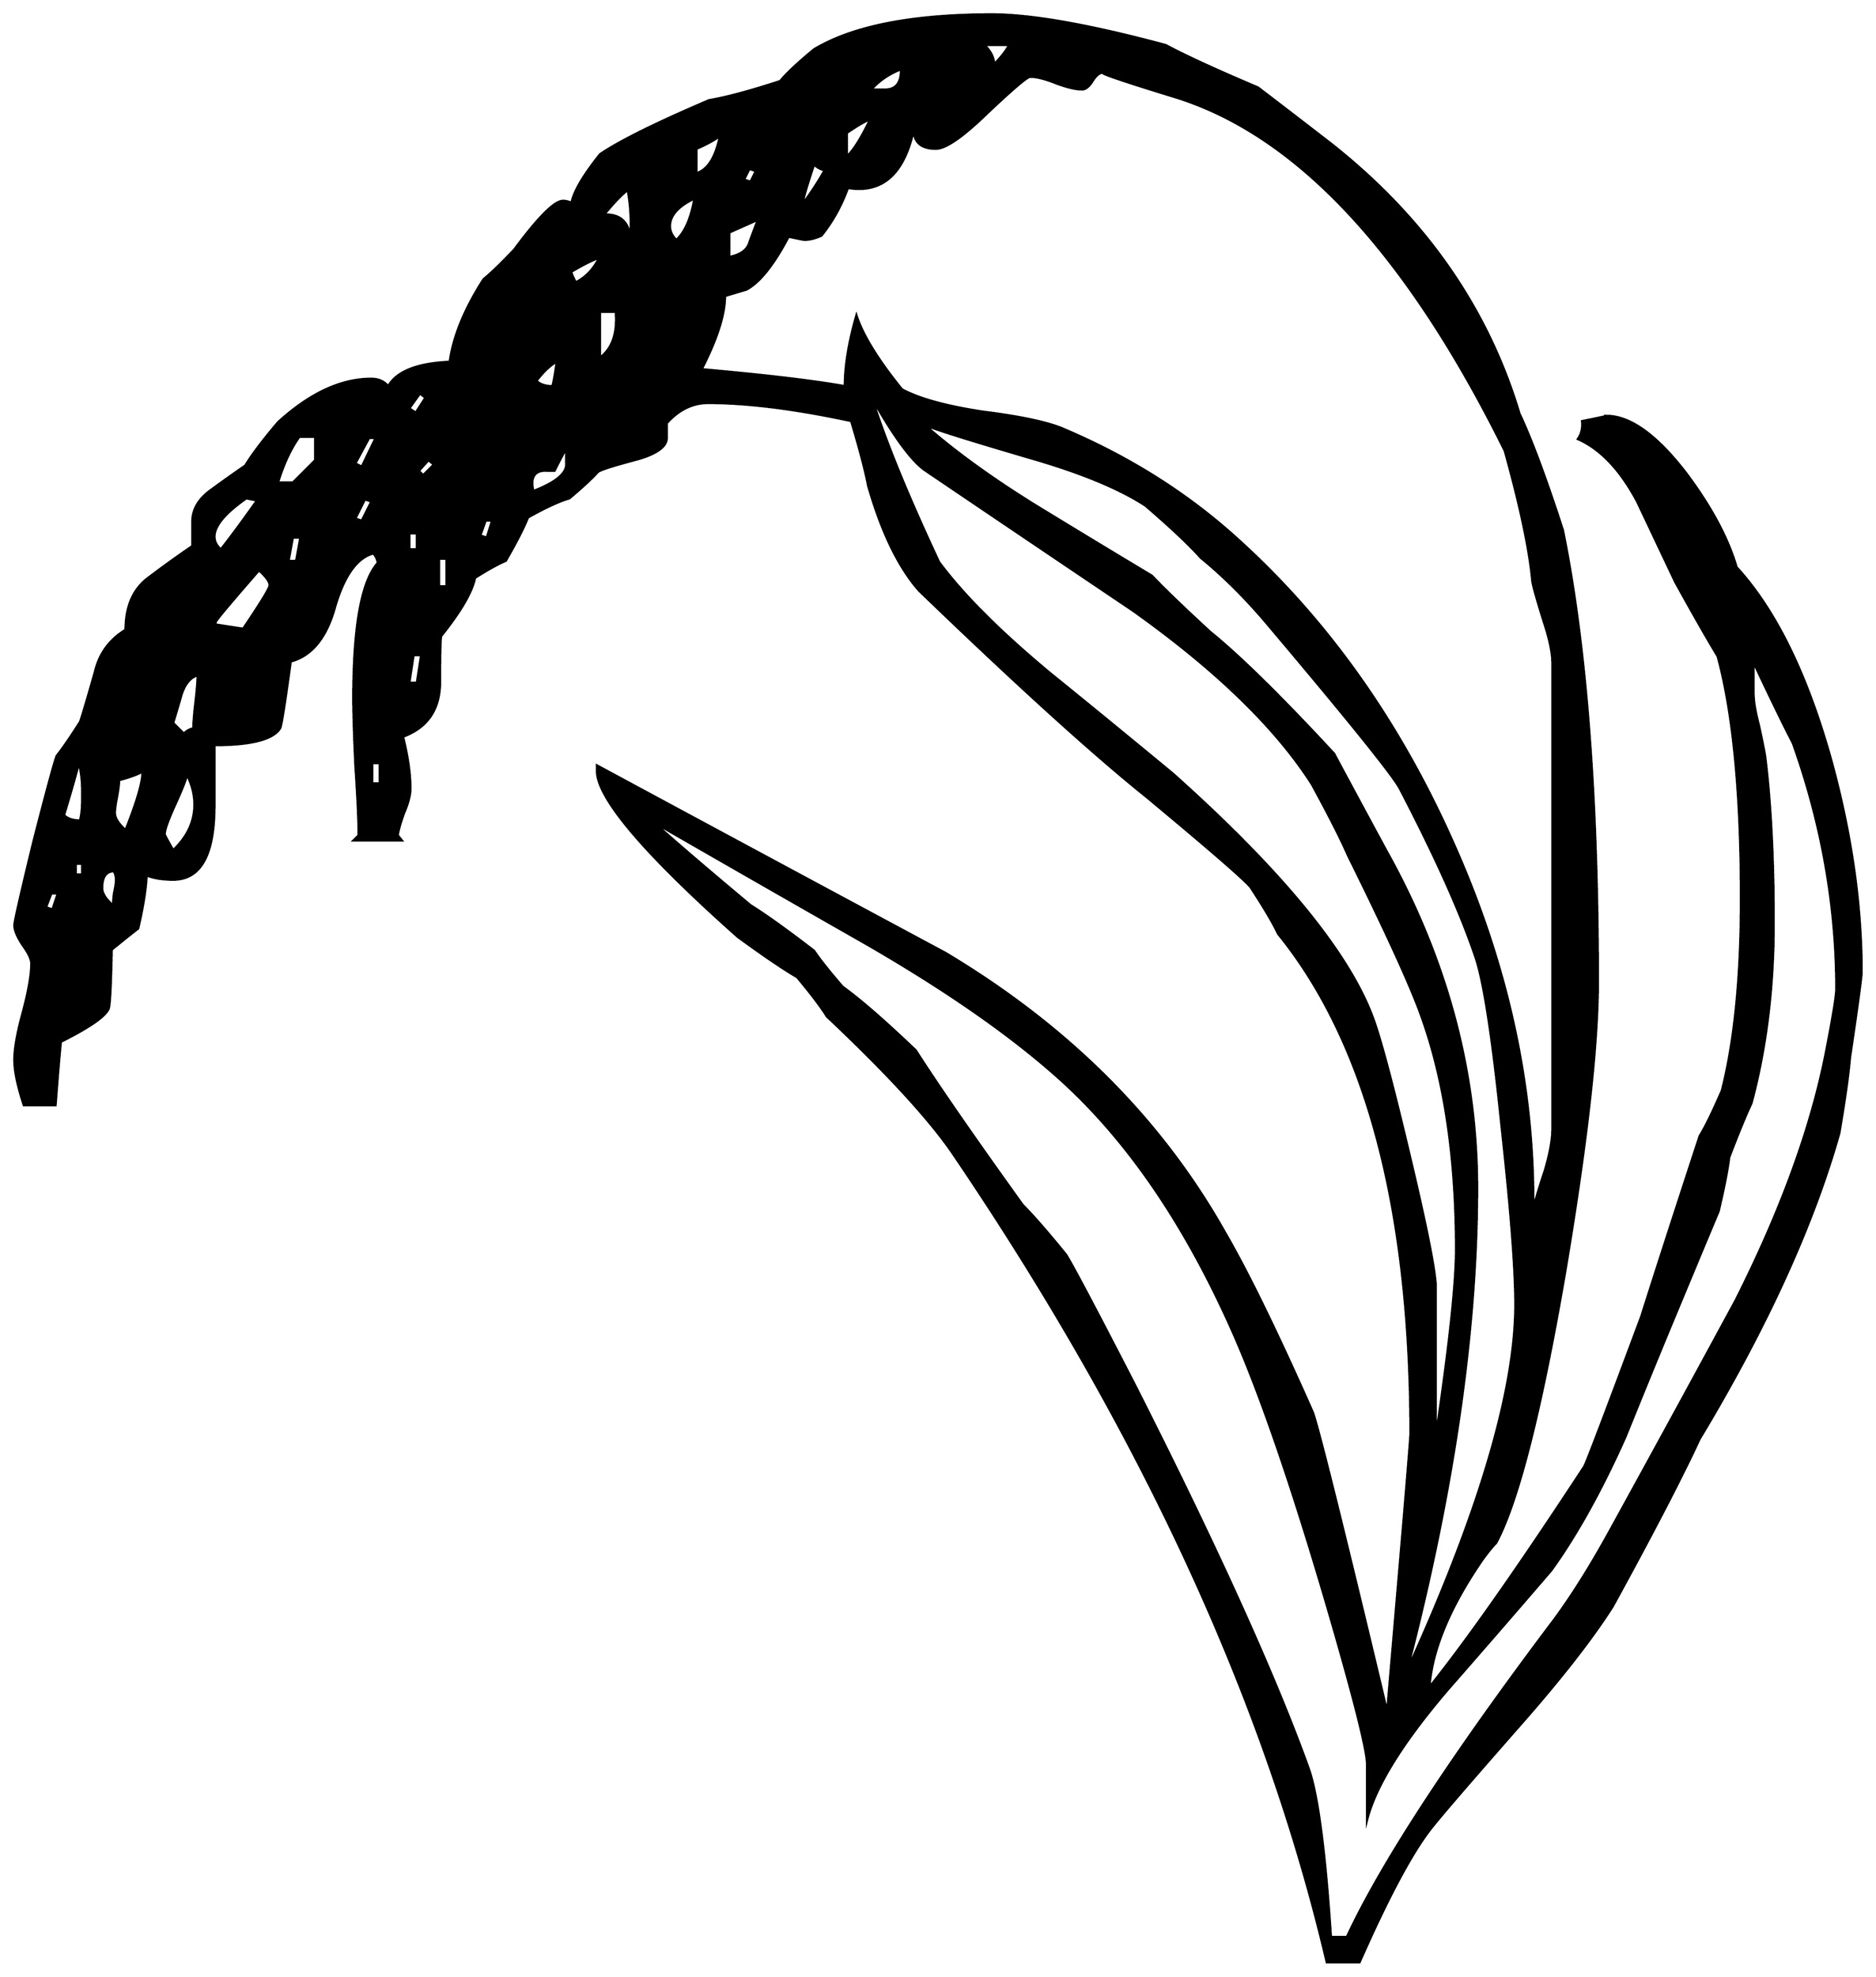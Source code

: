 


\begin{tikzpicture}[y=0.80pt, x=0.80pt, yscale=-1.0, xscale=1.0, inner sep=0pt, outer sep=0pt]
\begin{scope}[shift={(100.0,1680.0)},nonzero rule]
  \path[draw=.,fill=.,line width=1.600pt] (1826.0,-572.0) ..
    controls (1826.0,-567.333) and (1822.333,-540.333) ..
    (1815.0,-491.0) .. controls (1813.667,-475.0) and
    (1810.333,-451.333) .. (1805.0,-420.0) .. controls
    (1780.333,-332.667) and (1736.333,-236.333) .. (1673.0,-131.0) ..
    controls (1656.333,-95.0) and (1629.0,-42.333) .. (1591.0,27.0)
    .. controls (1572.333,56.333) and (1544.667,92.0) ..
    (1508.0,134.0) .. controls (1459.333,189.333) and (1430.0,223.333)
    .. (1420.0,236.0) .. controls (1402.0,258.667) and
    (1379.333,301.0) .. (1352.0,363.0) -- (1321.0,363.0) ..
    controls (1263.0,115.667) and (1145.667,-138.333) ..
    (969.0,-399.0) .. controls (947.0,-431.667) and (907.0,-475.333)
    .. (849.0,-530.0) .. controls (843.667,-538.667) and
    (834.333,-551.0) .. (821.0,-567.0) .. controls (808.333,-574.333)
    and (789.667,-587.0) .. (765.0,-605.0) .. controls
    (675.0,-685.0) and (630.667,-737.667) .. (632.0,-763.0) --
    (632.0,-767.0) .. controls (742.0,-707.667) and (851.667,-648.667)
    .. (961.0,-590.0) .. controls (1077.0,-520.667) and
    (1165.0,-432.667) .. (1225.0,-326.0) .. controls
    (1246.333,-289.333) and (1274.0,-232.667) .. (1308.0,-156.0) ..
    controls (1314.0,-138.667) and (1337.333,-44.667) ..
    (1378.0,126.0) -- (1393.0,-49.0) .. controls (1397.667,-104.333)
    and (1400.0,-133.333) .. (1400.0,-136.0) .. controls
    (1400.0,-348.0) and (1358.333,-505.333) .. (1275.0,-608.0) ..
    controls (1270.333,-618.0) and (1261.667,-632.667) ..
    (1249.0,-652.0) .. controls (1243.0,-659.333) and
    (1210.333,-687.667) .. (1151.0,-737.0) .. controls
    (1100.333,-777.667) and (1028.667,-842.667) .. (936.0,-932.0) ..
    controls (916.667,-954.0) and (900.667,-987.0) ..
    (888.0,-1031.0) .. controls (885.333,-1045.0) and
    (880.0,-1065.333) .. (872.0,-1092.0) .. controls
    (819.333,-1103.333) and (774.333,-1109.0) .. (737.0,-1109.0) ..
    controls (722.333,-1109.0) and (709.333,-1102.667) ..
    (698.0,-1090.0) .. controls (698.0,-1090.0) and
    (698.0,-1085.333) .. (698.0,-1076.0) .. controls
    (698.0,-1068.0) and (689.0,-1061.333) .. (671.0,-1056.0) ..
    controls (648.333,-1050.0) and (635.667,-1046.0) ..
    (633.0,-1044.0) .. controls (627.667,-1038.0) and
    (618.667,-1029.667) .. (606.0,-1019.0) .. controls
    (596.667,-1016.333) and (583.667,-1010.333) .. (567.0,-1001.0) ..
    controls (563.0,-991.0) and (556.0,-977.333) .. (546.0,-960.0)
    .. controls (539.333,-957.333) and (529.667,-952.0) ..
    (517.0,-944.0) .. controls (514.333,-930.667) and (503.667,-912.333)
    .. (485.0,-889.0) .. controls (484.333,-886.333) and
    (484.0,-872.0) .. (484.0,-846.0) .. controls (484.0,-820.0)
    and (472.333,-802.667) .. (449.0,-794.0) .. controls
    (453.667,-775.333) and (456.0,-759.0) .. (456.0,-745.0) ..
    controls (456.0,-739.0) and (454.0,-731.333) .. (450.0,-722.0)
    .. controls (446.667,-712.667) and (444.667,-705.667) ..
    (444.0,-701.0) -- (448.0,-696.0) -- (402.0,-696.0) --
    (407.0,-701.0) .. controls (407.0,-714.333) and (406.0,-736.0)
    .. (404.0,-766.0) .. controls (402.667,-794.0) and
    (402.0,-815.667) .. (402.0,-831.0) .. controls (402.0,-898.333)
    and (409.667,-940.667) .. (425.0,-958.0) .. controls
    (425.0,-960.667) and (423.667,-963.667) .. (421.0,-967.0) ..
    controls (405.667,-963.0) and (393.667,-946.333) .. (385.0,-917.0)
    .. controls (377.0,-887.667) and (363.0,-870.333) ..
    (343.0,-865.0) .. controls (337.667,-825.667) and (334.333,-804.667)
    .. (333.0,-802.0) .. controls (326.333,-791.333) and
    (305.667,-786.0) .. (271.0,-786.0) .. controls (271.0,-786.0)
    and (271.0,-767.0) .. (271.0,-729.0) .. controls
    (271.0,-682.333) and (258.0,-659.0) .. (232.0,-659.0) ..
    controls (222.0,-659.0) and (213.667,-660.333) .. (207.0,-663.0)
    .. controls (206.333,-649.667) and (203.667,-633.0) ..
    (199.0,-613.0) .. controls (193.0,-608.333) and (184.667,-601.667)
    .. (174.0,-593.0) .. controls (173.333,-558.333) and
    (172.333,-539.667) .. (171.0,-537.0) .. controls (167.667,-529.667)
    and (152.667,-519.333) .. (126.0,-506.0) .. controls
    (124.667,-492.667) and (123.0,-472.667) .. (121.0,-446.0) --
    (91.0,-446.0) .. controls (85.0,-464.0) and (82.0,-478.333) ..
    (82.0,-489.0) .. controls (82.0,-499.667) and (84.667,-514.667) ..
    (90.0,-534.0) .. controls (95.333,-554.0) and (98.0,-569.333) ..
    (98.0,-580.0) .. controls (98.0,-584.0) and (95.333,-589.667) ..
    (90.0,-597.0) .. controls (84.667,-605.0) and (82.0,-611.333) ..
    (82.0,-616.0) .. controls (82.0,-619.333) and (88.0,-645.667) ..
    (100.0,-695.0) .. controls (112.667,-744.333) and (120.0,-771.333)
    .. (122.0,-776.0) .. controls (127.333,-782.667) and
    (134.667,-793.333) .. (144.0,-808.0) .. controls (145.333,-811.333)
    and (150.0,-827.0) .. (158.0,-855.0) .. controls
    (162.0,-872.333) and (171.667,-885.667) .. (187.0,-895.0) ..
    controls (187.0,-916.333) and (193.667,-932.333) .. (207.0,-943.0)
    .. controls (221.0,-953.667) and (235.333,-964.0) ..
    (250.0,-974.0) .. controls (250.0,-974.0) and (250.0,-981.667)
    .. (250.0,-997.0) .. controls (250.0,-1009.0) and
    (256.333,-1019.333) .. (269.0,-1028.0) .. controls
    (279.0,-1035.333) and (289.333,-1042.667) .. (300.0,-1050.0) ..
    controls (306.0,-1060.0) and (316.333,-1073.667) ..
    (331.0,-1091.0) .. controls (361.0,-1118.333) and
    (390.333,-1132.0) .. (419.0,-1132.0) .. controls
    (425.667,-1132.0) and (431.0,-1129.667) .. (435.0,-1125.0) ..
    controls (443.0,-1139.0) and (462.333,-1146.667) ..
    (493.0,-1148.0) .. controls (496.333,-1172.0) and
    (507.0,-1198.0) .. (525.0,-1226.0) .. controls
    (531.667,-1231.333) and (541.333,-1240.667) .. (554.0,-1254.0) ..
    controls (576.667,-1284.667) and (592.0,-1300.0) ..
    (600.0,-1300.0) .. controls (602.667,-1300.0) and
    (605.333,-1299.333) .. (608.0,-1298.0) .. controls
    (610.0,-1308.667) and (619.0,-1324.0) .. (635.0,-1344.0) ..
    controls (653.667,-1356.667) and (688.0,-1373.667) ..
    (738.0,-1395.0) .. controls (754.0,-1397.667) and
    (776.333,-1403.667) .. (805.0,-1413.0) .. controls
    (811.0,-1420.333) and (821.667,-1430.333) .. (837.0,-1443.0) ..
    controls (873.667,-1465.0) and (929.667,-1476.0) ..
    (1005.0,-1476.0) .. controls (1042.333,-1476.0) and
    (1097.0,-1466.333) .. (1169.0,-1447.0) .. controls
    (1187.667,-1437.0) and (1216.667,-1423.667) .. (1256.0,-1407.0) ..
    controls (1272.667,-1394.333) and (1295.667,-1376.667) ..
    (1325.0,-1354.0) .. controls (1413.667,-1284.0) and
    (1473.0,-1199.0) .. (1503.0,-1099.0) .. controls
    (1514.333,-1075.0) and (1528.0,-1038.333) .. (1544.0,-989.0) ..
    controls (1566.0,-881.0) and (1577.0,-738.667) ..
    (1577.0,-562.0) .. controls (1577.0,-502.0) and
    (1566.667,-410.667) .. (1546.0,-288.0) .. controls
    (1523.333,-156.667) and (1501.667,-71.667) .. (1481.0,-33.0) ..
    controls (1477.667,-29.667) and (1473.333,-24.333) .. (1468.0,-17.0)
    .. controls (1437.333,27.667) and (1420.667,67.667) ..
    (1418.0,103.0) .. controls (1453.333,59.0) and (1502.0,-10.333)
    .. (1564.0,-105.0) .. controls (1566.0,-108.333) and
    (1584.0,-155.667) .. (1618.0,-247.0) .. controls
    (1630.0,-285.0) and (1648.333,-341.667) .. (1673.0,-417.0) ..
    controls (1678.333,-425.667) and (1685.333,-440.0) ..
    (1694.0,-460.0) .. controls (1706.0,-507.333) and
    (1712.0,-567.667) .. (1712.0,-641.0) .. controls
    (1712.0,-739.667) and (1704.667,-816.0) .. (1690.0,-870.0) ..
    controls (1680.667,-885.333) and (1667.333,-908.667) ..
    (1650.0,-940.0) .. controls (1638.0,-965.333) and
    (1626.0,-990.667) .. (1614.0,-1016.0) .. controls
    (1598.0,-1046.0) and (1579.333,-1065.667) .. (1558.0,-1075.0) ..
    controls (1561.333,-1079.667) and (1562.667,-1085.333) ..
    (1562.0,-1092.0) .. controls (1578.667,-1095.333) and
    (1586.333,-1097.0) .. (1585.0,-1097.0) .. controls
    (1607.667,-1097.0) and (1633.0,-1078.667) .. (1661.0,-1042.0) ..
    controls (1684.333,-1010.667) and (1700.0,-981.333) ..
    (1708.0,-954.0) .. controls (1744.667,-914.0) and
    (1774.333,-853.667) .. (1797.0,-773.0) .. controls
    (1816.333,-703.0) and (1826.0,-636.0) .. (1826.0,-572.0) --
    cycle(1021.0,-1447.0) -- (998.0,-1447.0) .. controls
    (1004.0,-1441.0) and (1007.0,-1435.0) .. (1007.0,-1429.0) ..
    controls (1013.667,-1435.667) and (1018.333,-1441.667) ..
    (1021.0,-1447.0) -- cycle(919.0,-1423.0) -- (919.0,-1424.0)
    .. controls (908.333,-1420.0) and (899.0,-1413.667) ..
    (891.0,-1405.0) -- (904.0,-1405.0) .. controls
    (914.0,-1405.0) and (919.0,-1411.0) .. (919.0,-1423.0) --
    cycle(890.0,-1377.0) .. controls (884.0,-1374.333) and
    (876.667,-1370.0) .. (868.0,-1364.0) -- (868.0,-1342.0) ..
    controls (874.0,-1347.333) and (881.333,-1359.0) ..
    (890.0,-1377.0) -- cycle(847.0,-1329.0) .. controls
    (844.333,-1329.0) and (841.0,-1330.667) .. (837.0,-1334.0) ..
    controls (830.333,-1314.0) and (827.0,-1302.667) ..
    (827.0,-1300.0) -- (827.0,-1298.0) .. controls
    (835.667,-1310.0) and (842.333,-1320.333) .. (847.0,-1329.0) --
    cycle(782.0,-1328.0) -- (776.0,-1330.0) -- (771.0,-1320.0)
    -- (777.0,-1318.0) -- (782.0,-1328.0) --
    cycle(748.0,-1361.0) .. controls (742.667,-1357.0) and
    (735.333,-1353.0) .. (726.0,-1349.0) -- (726.0,-1326.0) ..
    controls (736.667,-1329.333) and (744.0,-1341.0) ..
    (748.0,-1361.0) -- cycle(784.0,-1282.0) .. controls
    (778.0,-1279.333) and (769.0,-1275.333) .. (757.0,-1270.0) --
    (757.0,-1247.0) .. controls (767.667,-1249.0) and
    (774.0,-1253.667) .. (776.0,-1261.0) .. controls
    (780.667,-1273.667) and (783.333,-1280.667) .. (784.0,-1282.0) --
    cycle(1534.0,-424.0) -- (1534.0,-863.0) .. controls
    (1534.0,-873.0) and (1531.333,-886.0) .. (1526.0,-902.0) ..
    controls (1519.333,-923.333) and (1515.667,-936.333) ..
    (1515.0,-941.0) .. controls (1512.333,-970.333) and
    (1503.667,-1011.333) .. (1489.0,-1064.0) .. controls
    (1396.333,-1251.333) and (1292.333,-1362.667) .. (1177.0,-1398.0) ..
    controls (1127.0,-1413.333) and (1104.667,-1421.0) ..
    (1110.0,-1421.0) .. controls (1106.667,-1421.0) and
    (1103.333,-1418.333) .. (1100.0,-1413.0) .. controls
    (1096.667,-1407.667) and (1093.333,-1405.0) .. (1090.0,-1405.0) ..
    controls (1084.0,-1405.0) and (1075.667,-1407.0) ..
    (1065.0,-1411.0) .. controls (1055.0,-1415.0) and
    (1047.0,-1417.0) .. (1041.0,-1417.0) .. controls
    (1038.333,-1417.0) and (1025.0,-1405.667) .. (1001.0,-1383.0) ..
    controls (977.667,-1360.333) and (961.333,-1349.0) ..
    (952.0,-1349.0) .. controls (938.667,-1349.0) and
    (931.667,-1354.667) .. (931.0,-1366.0) .. controls
    (921.667,-1324.667) and (901.0,-1306.667) .. (869.0,-1312.0) ..
    controls (863.0,-1295.333) and (854.667,-1280.333) ..
    (844.0,-1267.0) .. controls (838.0,-1264.333) and
    (832.667,-1263.0) .. (828.0,-1263.0) .. controls
    (827.333,-1263.0) and (822.333,-1264.0) .. (813.0,-1266.0) ..
    controls (799.0,-1239.333) and (785.667,-1222.667) ..
    (773.0,-1216.0) .. controls (768.333,-1214.667) and
    (761.667,-1212.667) .. (753.0,-1210.0) .. controls
    (753.0,-1192.667) and (745.667,-1169.667) .. (731.0,-1141.0) ..
    controls (791.0,-1135.667) and (836.0,-1130.333) ..
    (866.0,-1125.0) .. controls (866.0,-1144.333) and
    (869.667,-1166.667) .. (877.0,-1192.0) .. controls
    (883.0,-1173.333) and (897.333,-1150.0) .. (920.0,-1122.0) ..
    controls (936.0,-1113.333) and (961.333,-1106.333) ..
    (996.0,-1101.0) .. controls (1033.333,-1096.333) and
    (1059.333,-1090.667) .. (1074.0,-1084.0) .. controls
    (1133.333,-1058.667) and (1185.667,-1026.0) .. (1231.0,-986.0) ..
    controls (1318.333,-908.667) and (1388.0,-811.667) ..
    (1440.0,-695.0) .. controls (1492.0,-579.0) and
    (1517.333,-463.0) .. (1516.0,-347.0) .. controls
    (1516.667,-352.333) and (1520.333,-365.0) .. (1527.0,-385.0) ..
    controls (1531.667,-401.0) and (1534.0,-414.0) ..
    (1534.0,-424.0) -- cycle(724.0,-1302.0) .. controls
    (708.667,-1294.667) and (701.0,-1286.0) .. (701.0,-1276.0) ..
    controls (701.0,-1271.333) and (703.0,-1267.0) ..
    (707.0,-1263.0) .. controls (715.0,-1270.333) and
    (720.667,-1283.333) .. (724.0,-1302.0) -- cycle(664.0,-1263.0)
    -- (664.0,-1263.0) -- (664.0,-1274.0) .. controls
    (664.0,-1288.0) and (663.0,-1300.0) .. (661.0,-1310.0) ..
    controls (655.0,-1305.333) and (647.667,-1297.667) ..
    (639.0,-1287.0) .. controls (654.333,-1287.667) and
    (662.667,-1279.667) .. (664.0,-1263.0) -- cycle(664.0,-1237.0)
    -- (664.0,-1247.0) .. controls (664.0,-1243.0) and
    (664.0,-1239.667) .. (664.0,-1237.0) -- cycle(634.0,-1246.0)
    .. controls (628.0,-1244.0) and (619.333,-1239.667) ..
    (608.0,-1233.0) -- (608.0,-1232.0) .. controls
    (608.667,-1230.0) and (610.0,-1227.0) .. (612.0,-1223.0) ..
    controls (621.333,-1227.667) and (628.667,-1235.333) ..
    (634.0,-1246.0) -- cycle(650.0,-1191.0) -- (650.0,-1195.0)
    -- (635.0,-1195.0) -- (635.0,-1152.0) .. controls
    (645.667,-1160.0) and (650.667,-1173.0) .. (650.0,-1191.0) --
    cycle(1443.0,-310.0) .. controls (1443.0,-396.667) and
    (1432.0,-470.333) .. (1410.0,-531.0) .. controls
    (1400.0,-559.0) and (1377.0,-609.333) .. (1341.0,-682.0) ..
    controls (1334.333,-697.333) and (1323.0,-719.667) ..
    (1307.0,-749.0) .. controls (1273.0,-802.333) and
    (1216.667,-857.0) .. (1138.0,-913.0) .. controls
    (1072.667,-957.0) and (1007.0,-1001.333) .. (941.0,-1046.0) ..
    controls (928.333,-1055.333) and (912.0,-1077.667) ..
    (892.0,-1113.0) .. controls (904.667,-1073.0) and
    (925.667,-1021.667) .. (955.0,-959.0) .. controls (977.667,-928.333)
    and (1012.667,-893.333) .. (1060.0,-854.0) .. controls
    (1098.667,-822.667) and (1137.333,-791.0) .. (1176.0,-759.0) ..
    controls (1282.667,-663.667) and (1346.333,-584.667) ..
    (1367.0,-522.0) .. controls (1374.333,-500.0) and
    (1385.333,-458.0) .. (1400.0,-396.0) .. controls
    (1416.0,-328.667) and (1424.0,-288.0) .. (1424.0,-274.0) --
    (1424.0,-134.0) .. controls (1436.667,-219.333) and
    (1443.0,-278.0) .. (1443.0,-310.0) -- cycle(594.0,-1148.0)
    .. controls (588.0,-1144.667) and (581.667,-1138.667) ..
    (575.0,-1130.0) .. controls (578.333,-1126.667) and
    (583.333,-1125.0) .. (590.0,-1125.0) .. controls
    (591.333,-1130.333) and (592.667,-1138.0) .. (594.0,-1148.0) --
    cycle(1499.0,-258.0) .. controls (1499.0,-291.333) and
    (1494.667,-347.333) .. (1486.0,-426.0) .. controls
    (1477.333,-510.667) and (1469.0,-564.333) .. (1461.0,-587.0) ..
    controls (1447.0,-628.333) and (1423.333,-681.0) ..
    (1390.0,-745.0) .. controls (1383.333,-757.667) and
    (1342.0,-809.0) .. (1266.0,-899.0) .. controls
    (1245.333,-923.667) and (1224.0,-945.0) .. (1202.0,-963.0) ..
    controls (1191.333,-975.0) and (1174.0,-991.333) ..
    (1150.0,-1012.0) .. controls (1126.667,-1027.333) and
    (1092.667,-1041.667) .. (1048.0,-1055.0) .. controls
    (988.667,-1072.333) and (953.333,-1083.333) .. (942.0,-1088.0) ..
    controls (970.0,-1063.333) and (1005.0,-1038.0) ..
    (1047.0,-1012.0) .. controls (1083.0,-990.0) and
    (1119.333,-968.0) .. (1156.0,-946.0) .. controls
    (1167.333,-934.0) and (1185.667,-916.333) .. (1211.0,-893.0) ..
    controls (1239.0,-870.333) and (1278.0,-832.0) ..
    (1328.0,-778.0) .. controls (1338.667,-758.0) and
    (1355.0,-727.667) .. (1377.0,-687.0) .. controls
    (1434.333,-584.333) and (1463.0,-478.0) .. (1463.0,-368.0) ..
    controls (1463.0,-234.0) and (1441.0,-82.333) .. (1397.0,87.0)
    .. controls (1465.0,-62.333) and (1499.0,-177.333) ..
    (1499.0,-258.0) -- cycle(603.0,-1051.0) -- (603.0,-1065.0)
    .. controls (602.333,-1065.0) and (598.667,-1058.333) ..
    (592.0,-1045.0) -- (585.0,-1045.0) .. controls
    (575.667,-1045.667) and (571.0,-1041.667) .. (571.0,-1033.0) ..
    controls (571.0,-1031.667) and (571.333,-1029.333) ..
    (572.0,-1026.0) .. controls (592.667,-1034.0) and
    (603.0,-1042.333) .. (603.0,-1051.0) -- cycle(470.0,-1114.0)
    -- (465.0,-1118.0) -- (455.0,-1104.0) -- (461.0,-1100.0) --
    (470.0,-1114.0) -- cycle(478.0,-1051.0) -- (473.0,-1055.0)
    -- (464.0,-1045.0) -- (468.0,-1041.0) -- (478.0,-1051.0) --
    cycle(533.0,-998.0) -- (527.0,-998.0) -- (522.0,-984.0) --
    (528.0,-982.0) -- (533.0,-998.0) -- cycle(1802.0,-556.0) ..
    controls (1802.0,-634.0) and (1788.333,-711.333) ..
    (1761.0,-788.0) .. controls (1752.333,-804.667) and
    (1740.0,-830.0) .. (1724.0,-864.0) -- (1724.0,-835.0) ..
    controls (1724.0,-827.667) and (1725.667,-817.667) ..
    (1729.0,-805.0) .. controls (1732.333,-789.667) and
    (1734.333,-779.667) .. (1735.0,-775.0) .. controls
    (1740.333,-731.667) and (1743.0,-679.333) .. (1743.0,-618.0) ..
    controls (1743.0,-556.667) and (1736.0,-500.0) ..
    (1722.0,-448.0) .. controls (1716.667,-436.667) and
    (1709.667,-419.667) .. (1701.0,-397.0) .. controls
    (1699.667,-385.667) and (1696.333,-368.667) .. (1691.0,-346.0) ..
    controls (1683.667,-328.667) and (1672.667,-302.333) ..
    (1658.0,-267.0) .. controls (1639.333,-222.333) and
    (1621.0,-177.667) .. (1603.0,-133.0) .. controls
    (1580.333,-82.333) and (1557.0,-40.333) .. (1533.0,-7.0) ..
    controls (1500.333,31.0) and (1467.667,68.667) .. (1435.0,106.0)
    .. controls (1392.333,156.0) and (1367.0,197.0) ..
    (1359.0,229.0) .. controls (1359.0,229.0) and (1359.0,211.333)
    .. (1359.0,176.0) .. controls (1359.0,164.0) and
    (1348.667,122.0) .. (1328.0,50.0) .. controls (1292.667,-72.667)
    and (1261.333,-165.333) .. (1234.0,-228.0) .. controls
    (1189.333,-330.0) and (1135.333,-410.0) .. (1072.0,-468.0) ..
    controls (1026.0,-510.0) and (963.667,-553.667) ..
    (885.0,-599.0) .. controls (818.333,-637.0) and (752.0,-675.0)
    .. (686.0,-713.0) .. controls (706.0,-695.0) and
    (736.333,-669.0) .. (777.0,-635.0) .. controls (791.0,-626.333)
    and (811.0,-612.0) .. (837.0,-592.0) .. controls
    (842.333,-584.0) and (851.333,-572.667) .. (864.0,-558.0) ..
    controls (880.667,-546.0) and (903.667,-526.0) .. (933.0,-498.0)
    .. controls (954.333,-464.667) and (988.0,-416.0) ..
    (1034.0,-352.0) .. controls (1044.0,-342.0) and
    (1057.667,-326.333) .. (1075.0,-305.0) .. controls
    (1082.333,-293.0) and (1104.0,-252.0) .. (1140.0,-182.0) ..
    controls (1217.333,-29.333) and (1272.0,91.333) .. (1304.0,180.0)
    .. controls (1312.667,204.667) and (1319.667,257.667) ..
    (1325.0,339.0) -- (1340.0,339.0) .. controls (1372.667,269.0)
    and (1438.0,169.0) .. (1536.0,39.0) .. controls
    (1552.667,16.333) and (1570.0,-11.333) .. (1588.0,-44.0) ..
    controls (1628.0,-116.667) and (1667.667,-189.333) ..
    (1707.0,-262.0) .. controls (1749.667,-346.667) and
    (1778.0,-424.333) .. (1792.0,-495.0) .. controls
    (1798.667,-529.0) and (1802.0,-549.333) .. (1802.0,-556.0) --
    cycle(423.0,-1076.0) -- (417.0,-1076.0) -- (404.0,-1052.0)
    -- (410.0,-1049.0) -- (423.0,-1076.0) -- cycle(462.0,-971.0)
    -- (462.0,-986.0) -- (455.0,-986.0) -- (455.0,-971.0) --
    (462.0,-971.0) -- cycle(490.0,-936.0) -- (490.0,-962.0) --
    (483.0,-962.0) -- (483.0,-936.0) -- (490.0,-936.0) --
    cycle(419.0,-1016.0) -- (413.0,-1018.0) -- (404.0,-1000.0)
    -- (410.0,-998.0) -- (419.0,-1016.0) -- cycle(366.0,-1055.0)
    -- (366.0,-1077.0) -- (351.0,-1077.0) .. controls
    (343.0,-1065.667) and (336.333,-1051.333) .. (331.0,-1034.0) --
    (345.0,-1034.0) -- (366.0,-1055.0) -- cycle(466.0,-871.0) --
    (459.0,-871.0) -- (455.0,-845.0) -- (462.0,-845.0) --
    (466.0,-871.0) -- cycle(352.0,-982.0) -- (345.0,-982.0) --
    (341.0,-960.0) -- (348.0,-960.0) -- (352.0,-982.0) --
    cycle(311.0,-1017.0) -- (301.0,-1019.0) .. controls
    (281.0,-1005.0) and (271.0,-993.0) .. (271.0,-983.0) ..
    controls (271.0,-978.333) and (273.0,-974.333) .. (277.0,-971.0)
    .. controls (285.0,-981.0) and (296.333,-996.333) ..
    (311.0,-1017.0) -- cycle(323.0,-937.0) .. controls
    (323.0,-940.333) and (319.667,-945.0) .. (313.0,-951.0) ..
    controls (285.667,-919.667) and (272.0,-903.333) .. (272.0,-902.0)
    -- (272.0,-900.0) -- (298.0,-896.0) .. controls
    (314.667,-920.667) and (323.0,-934.333) .. (323.0,-937.0) --
    cycle(427.0,-750.0) -- (427.0,-769.0) -- (420.0,-769.0) --
    (420.0,-750.0) -- (427.0,-750.0) -- cycle(255.0,-852.0) ..
    controls (248.333,-850.0) and (243.333,-844.0) .. (240.0,-834.0)
    .. controls (237.333,-824.667) and (234.667,-815.667) ..
    (232.0,-807.0) -- (242.0,-797.0) .. controls (244.667,-799.667)
    and (247.667,-801.333) .. (251.0,-802.0) .. controls
    (251.0,-807.333) and (251.667,-815.667) .. (253.0,-827.0) ..
    controls (254.333,-838.333) and (255.0,-846.667) .. (255.0,-852.0)
    -- cycle(252.0,-730.0) .. controls (252.0,-739.333) and
    (249.667,-748.667) .. (245.0,-758.0) .. controls (244.333,-754.0)
    and (240.667,-744.667) .. (234.0,-730.0) .. controls
    (227.333,-715.333) and (224.0,-706.0) .. (224.0,-702.0) ..
    controls (224.0,-701.333) and (226.667,-696.333) .. (232.0,-687.0)
    .. controls (245.333,-699.667) and (252.0,-714.0) ..
    (252.0,-730.0) -- cycle(203.0,-761.0) .. controls
    (198.333,-758.333) and (191.0,-755.667) .. (181.0,-753.0) ..
    controls (181.0,-749.667) and (180.333,-744.333) .. (179.0,-737.0)
    .. controls (177.667,-730.333) and (177.0,-725.333) ..
    (177.0,-722.0) .. controls (177.0,-717.333) and (180.333,-712.0)
    .. (187.0,-706.0) .. controls (197.667,-732.667) and
    (203.0,-751.0) .. (203.0,-761.0) -- cycle(146.0,-734.0) --
    (146.0,-743.0) .. controls (146.0,-752.333) and (145.0,-761.0)
    .. (143.0,-769.0) .. controls (140.333,-758.333) and
    (135.667,-742.0) .. (129.0,-720.0) .. controls (132.333,-716.667)
    and (137.333,-715.0) .. (144.0,-715.0) .. controls
    (145.333,-720.333) and (146.0,-726.667) .. (146.0,-734.0) --
    cycle(178.0,-659.0) .. controls (178.0,-661.667) and
    (177.333,-664.333) .. (176.0,-667.0) .. controls (168.667,-667.0)
    and (165.0,-661.667) .. (165.0,-651.0) .. controls
    (165.0,-647.667) and (166.667,-644.0) .. (170.0,-640.0) ..
    controls (173.333,-636.667) and (175.0,-634.333) .. (175.0,-633.0)
    .. controls (175.0,-635.667) and (175.333,-640.0) ..
    (176.0,-646.0) .. controls (177.333,-652.0) and (178.0,-656.333)
    .. (178.0,-659.0) -- cycle(146.0,-664.0) -- (146.0,-674.0)
    -- (140.0,-674.0) -- (140.0,-664.0) -- (146.0,-664.0) --
    cycle(123.0,-646.0) -- (117.0,-646.0) -- (112.0,-633.0) --
    (118.0,-631.0) -- (123.0,-646.0) -- cycle;
\end{scope}

\end{tikzpicture}

